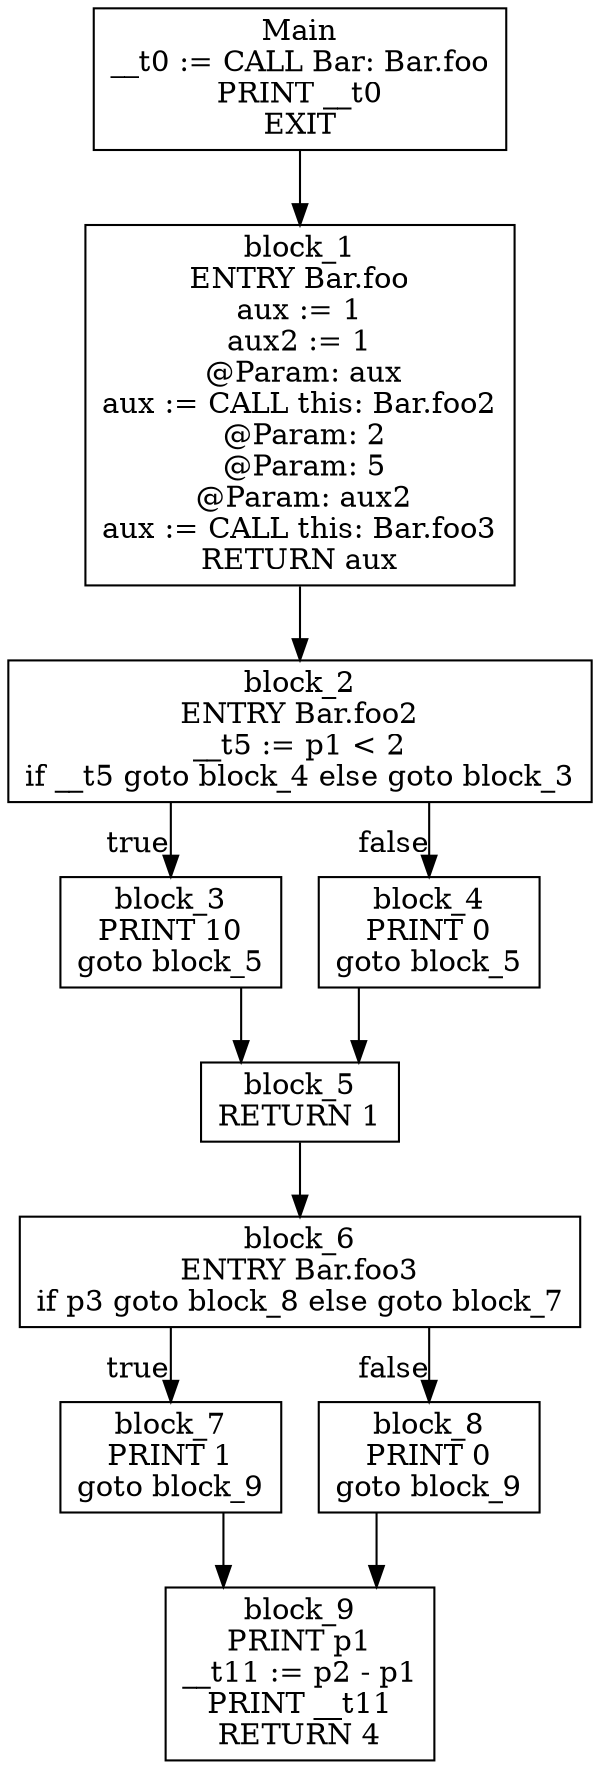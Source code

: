 digraph CFG {
graph [splines=ortho];
node [shape=box];
Main -> block_1;
Main [label="Main\n__t0 := CALL Bar: Bar.foo\nPRINT __t0\nEXIT\n"];
block_1 -> block_2;
block_1 [label="block_1\nENTRY Bar.foo\naux := 1\naux2 := 1\n @Param: aux\naux := CALL this: Bar.foo2\n @Param: 2\n @Param: 5\n @Param: aux2\naux := CALL this: Bar.foo3\nRETURN aux\n"];
block_2 -> block_3 [xlabel="true"];
block_2 -> block_4 [xlabel="false"];
block_2 [label="block_2\nENTRY Bar.foo2\n__t5 := p1 < 2\nif __t5 goto block_4 else goto block_3\n"];
block_3 -> block_5;
block_3 [label="block_3\nPRINT 10\ngoto block_5\n"];
block_4 -> block_5;
block_4 [label="block_4\nPRINT 0\ngoto block_5\n"];
block_5 -> block_6;
block_5 [label="block_5\nRETURN 1\n"];
block_6 -> block_7 [xlabel="true"];
block_6 -> block_8 [xlabel="false"];
block_6 [label="block_6\nENTRY Bar.foo3\nif p3 goto block_8 else goto block_7\n"];
block_7 -> block_9;
block_7 [label="block_7\nPRINT 1\ngoto block_9\n"];
block_8 -> block_9;
block_8 [label="block_8\nPRINT 0\ngoto block_9\n"];
block_9 [label="block_9\nPRINT p1\n__t11 := p2 - p1\nPRINT __t11\nRETURN 4\n"];
}
